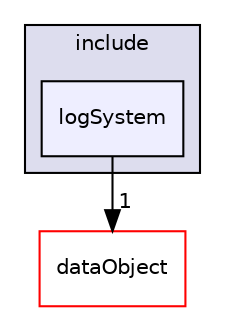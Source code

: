 digraph "/home/iijimarobot/workspace/Ubuntu/workspace/gitSpace/common_library/common_library/logSystem/include/logSystem" {
  compound=true
  node [ fontsize="10", fontname="Helvetica"];
  edge [ labelfontsize="10", labelfontname="Helvetica"];
  subgraph clusterdir_632556cab27d9c33877431b88f95403b {
    graph [ bgcolor="#ddddee", pencolor="black", label="include" fontname="Helvetica", fontsize="10", URL="dir_632556cab27d9c33877431b88f95403b.html"]
  dir_1406fb54a6f57a4212120cd87951abeb [shape=box, label="logSystem", style="filled", fillcolor="#eeeeff", pencolor="black", URL="dir_1406fb54a6f57a4212120cd87951abeb.html"];
  }
  dir_38f5a69fab2cf79a5e8dfd2c0018f8c2 [shape=box label="dataObject" fillcolor="white" style="filled" color="red" URL="dir_38f5a69fab2cf79a5e8dfd2c0018f8c2.html"];
  dir_1406fb54a6f57a4212120cd87951abeb->dir_38f5a69fab2cf79a5e8dfd2c0018f8c2 [headlabel="1", labeldistance=1.5 headhref="dir_000010_000001.html"];
}
